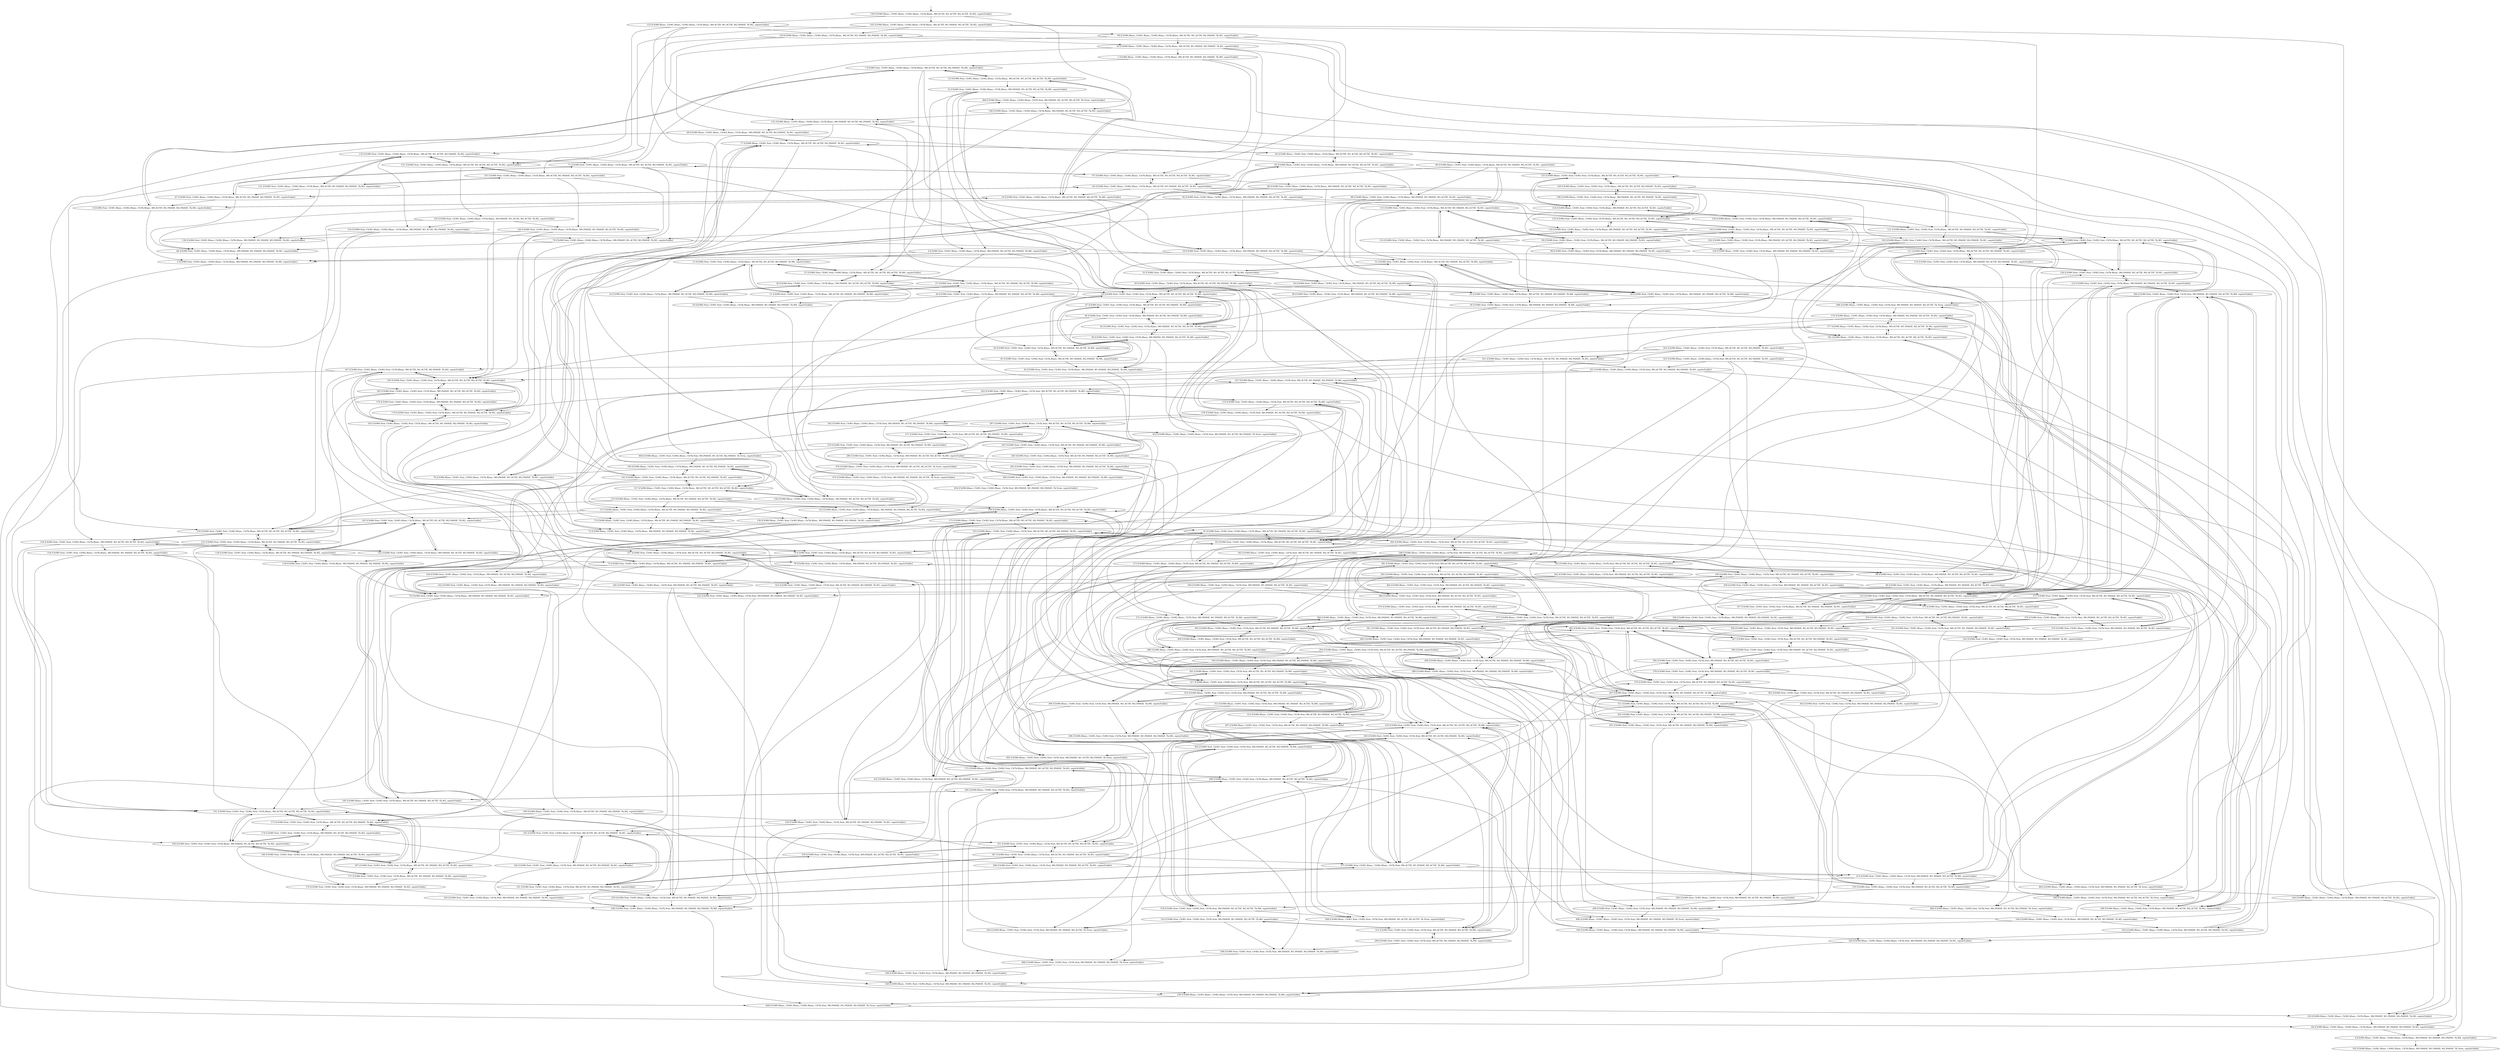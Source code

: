 digraph system {
_149[label="", shape=none ];
_149->149;
149 [label= "149 [ClrM0.Blanc, ClrM1.Blanc, ClrM2.Blanc, ClrTk.Blanc, M0.ACTIF, M1.ACTIF, M2.ACTIF, Tk.M2, equiteFaible]"];
69 [label= "69 [ClrM0.Blanc, ClrM1.Blanc, ClrM2.Blanc, ClrTk.Blanc, M0.ACTIF, M1.ACTIF, M2.PASSIF, Tk.M1, equiteFaible]"];
133 [label= "133 [ClrM0.Blanc, ClrM1.Blanc, ClrM2.Blanc, ClrTk.Blanc, M0.ACTIF, M1.ACTIF, M2.PASSIF, Tk.M2, equiteFaible]"];
145 [label= "145 [ClrM0.Blanc, ClrM1.Blanc, ClrM2.Blanc, ClrTk.Blanc, M0.ACTIF, M1.PASSIF, M2.ACTIF, Tk.M2, equiteFaible]"];
1 [label= "1 [ClrM0.Blanc, ClrM1.Blanc, ClrM2.Blanc, ClrTk.Blanc, M0.ACTIF, M1.PASSIF, M2.PASSIF, Tk.M0, equiteFaible]"];
65 [label= "65 [ClrM0.Blanc, ClrM1.Blanc, ClrM2.Blanc, ClrTk.Blanc, M0.ACTIF, M1.PASSIF, M2.PASSIF, Tk.M1, equiteFaible]"];
129 [label= "129 [ClrM0.Blanc, ClrM1.Blanc, ClrM2.Blanc, ClrTk.Blanc, M0.ACTIF, M1.PASSIF, M2.PASSIF, Tk.M2, equiteFaible]"];
148 [label= "148 [ClrM0.Blanc, ClrM1.Blanc, ClrM2.Blanc, ClrTk.Blanc, M0.PASSIF, M1.ACTIF, M2.ACTIF, Tk.M2, equiteFaible]"];
68 [label= "68 [ClrM0.Blanc, ClrM1.Blanc, ClrM2.Blanc, ClrTk.Blanc, M0.PASSIF, M1.ACTIF, M2.PASSIF, Tk.M1, equiteFaible]"];
132 [label= "132 [ClrM0.Blanc, ClrM1.Blanc, ClrM2.Blanc, ClrTk.Blanc, M0.PASSIF, M1.ACTIF, M2.PASSIF, Tk.M2, equiteFaible]"];
144 [label= "144 [ClrM0.Blanc, ClrM1.Blanc, ClrM2.Blanc, ClrTk.Blanc, M0.PASSIF, M1.PASSIF, M2.ACTIF, Tk.M2, equiteFaible]"];
0 [label= "0 [ClrM0.Blanc, ClrM1.Blanc, ClrM2.Blanc, ClrTk.Blanc, M0.PASSIF, M1.PASSIF, M2.PASSIF, Tk.M0, equiteFaible]"];
64 [label= "64 [ClrM0.Blanc, ClrM1.Blanc, ClrM2.Blanc, ClrTk.Blanc, M0.PASSIF, M1.PASSIF, M2.PASSIF, Tk.M1, equiteFaible]"];
128 [label= "128 [ClrM0.Blanc, ClrM1.Blanc, ClrM2.Blanc, ClrTk.Blanc, M0.PASSIF, M1.PASSIF, M2.PASSIF, Tk.M2, equiteFaible]"];
192 [label= "192 [ClrM0.Blanc, ClrM1.Blanc, ClrM2.Blanc, ClrTk.Blanc, M0.PASSIF, M1.PASSIF, M2.PASSIF, Tk.Term, equiteFaible]"];
325 [label= "325 [ClrM0.Blanc, ClrM1.Blanc, ClrM2.Blanc, ClrTk.Noir, M0.ACTIF, M1.ACTIF, M2.PASSIF, Tk.M1, equiteFaible]"];
273 [label= "273 [ClrM0.Blanc, ClrM1.Blanc, ClrM2.Blanc, ClrTk.Noir, M0.ACTIF, M1.PASSIF, M2.ACTIF, Tk.M0, equiteFaible]"];
257 [label= "257 [ClrM0.Blanc, ClrM1.Blanc, ClrM2.Blanc, ClrTk.Noir, M0.ACTIF, M1.PASSIF, M2.PASSIF, Tk.M0, equiteFaible]"];
321 [label= "321 [ClrM0.Blanc, ClrM1.Blanc, ClrM2.Blanc, ClrTk.Noir, M0.ACTIF, M1.PASSIF, M2.PASSIF, Tk.M1, equiteFaible]"];
468 [label= "468 [ClrM0.Blanc, ClrM1.Blanc, ClrM2.Blanc, ClrTk.Noir, M0.PASSIF, M1.ACTIF, M2.ACTIF, Tk.Term, equiteFaible]"];
324 [label= "324 [ClrM0.Blanc, ClrM1.Blanc, ClrM2.Blanc, ClrTk.Noir, M0.PASSIF, M1.ACTIF, M2.PASSIF, Tk.M1, equiteFaible]"];
452 [label= "452 [ClrM0.Blanc, ClrM1.Blanc, ClrM2.Blanc, ClrTk.Noir, M0.PASSIF, M1.ACTIF, M2.PASSIF, Tk.Term, equiteFaible]"];
272 [label= "272 [ClrM0.Blanc, ClrM1.Blanc, ClrM2.Blanc, ClrTk.Noir, M0.PASSIF, M1.PASSIF, M2.ACTIF, Tk.M0, equiteFaible]"];
464 [label= "464 [ClrM0.Blanc, ClrM1.Blanc, ClrM2.Blanc, ClrTk.Noir, M0.PASSIF, M1.PASSIF, M2.ACTIF, Tk.Term, equiteFaible]"];
256 [label= "256 [ClrM0.Blanc, ClrM1.Blanc, ClrM2.Blanc, ClrTk.Noir, M0.PASSIF, M1.PASSIF, M2.PASSIF, Tk.M0, equiteFaible]"];
320 [label= "320 [ClrM0.Blanc, ClrM1.Blanc, ClrM2.Blanc, ClrTk.Noir, M0.PASSIF, M1.PASSIF, M2.PASSIF, Tk.M1, equiteFaible]"];
448 [label= "448 [ClrM0.Blanc, ClrM1.Blanc, ClrM2.Blanc, ClrTk.Noir, M0.PASSIF, M1.PASSIF, M2.PASSIF, Tk.Term, equiteFaible]"];
181 [label= "181 [ClrM0.Blanc, ClrM1.Blanc, ClrM2.Noir, ClrTk.Blanc, M0.ACTIF, M1.ACTIF, M2.ACTIF, Tk.M2, equiteFaible]"];
165 [label= "165 [ClrM0.Blanc, ClrM1.Blanc, ClrM2.Noir, ClrTk.Blanc, M0.ACTIF, M1.ACTIF, M2.PASSIF, Tk.M2, equiteFaible]"];
177 [label= "177 [ClrM0.Blanc, ClrM1.Blanc, ClrM2.Noir, ClrTk.Blanc, M0.ACTIF, M1.PASSIF, M2.ACTIF, Tk.M2, equiteFaible]"];
161 [label= "161 [ClrM0.Blanc, ClrM1.Blanc, ClrM2.Noir, ClrTk.Blanc, M0.ACTIF, M1.PASSIF, M2.PASSIF, Tk.M2, equiteFaible]"];
180 [label= "180 [ClrM0.Blanc, ClrM1.Blanc, ClrM2.Noir, ClrTk.Blanc, M0.PASSIF, M1.ACTIF, M2.ACTIF, Tk.M2, equiteFaible]"];
164 [label= "164 [ClrM0.Blanc, ClrM1.Blanc, ClrM2.Noir, ClrTk.Blanc, M0.PASSIF, M1.ACTIF, M2.PASSIF, Tk.M2, equiteFaible]"];
176 [label= "176 [ClrM0.Blanc, ClrM1.Blanc, ClrM2.Noir, ClrTk.Blanc, M0.PASSIF, M1.PASSIF, M2.ACTIF, Tk.M2, equiteFaible]"];
160 [label= "160 [ClrM0.Blanc, ClrM1.Blanc, ClrM2.Noir, ClrTk.Blanc, M0.PASSIF, M1.PASSIF, M2.PASSIF, Tk.M2, equiteFaible]"];
309 [label= "309 [ClrM0.Blanc, ClrM1.Blanc, ClrM2.Noir, ClrTk.Noir, M0.ACTIF, M1.ACTIF, M2.ACTIF, Tk.M0, equiteFaible]"];
293 [label= "293 [ClrM0.Blanc, ClrM1.Blanc, ClrM2.Noir, ClrTk.Noir, M0.ACTIF, M1.ACTIF, M2.PASSIF, Tk.M0, equiteFaible]"];
305 [label= "305 [ClrM0.Blanc, ClrM1.Blanc, ClrM2.Noir, ClrTk.Noir, M0.ACTIF, M1.PASSIF, M2.ACTIF, Tk.M0, equiteFaible]"];
289 [label= "289 [ClrM0.Blanc, ClrM1.Blanc, ClrM2.Noir, ClrTk.Noir, M0.ACTIF, M1.PASSIF, M2.PASSIF, Tk.M0, equiteFaible]"];
308 [label= "308 [ClrM0.Blanc, ClrM1.Blanc, ClrM2.Noir, ClrTk.Noir, M0.PASSIF, M1.ACTIF, M2.ACTIF, Tk.M0, equiteFaible]"];
500 [label= "500 [ClrM0.Blanc, ClrM1.Blanc, ClrM2.Noir, ClrTk.Noir, M0.PASSIF, M1.ACTIF, M2.ACTIF, Tk.Term, equiteFaible]"];
292 [label= "292 [ClrM0.Blanc, ClrM1.Blanc, ClrM2.Noir, ClrTk.Noir, M0.PASSIF, M1.ACTIF, M2.PASSIF, Tk.M0, equiteFaible]"];
484 [label= "484 [ClrM0.Blanc, ClrM1.Blanc, ClrM2.Noir, ClrTk.Noir, M0.PASSIF, M1.ACTIF, M2.PASSIF, Tk.Term, equiteFaible]"];
304 [label= "304 [ClrM0.Blanc, ClrM1.Blanc, ClrM2.Noir, ClrTk.Noir, M0.PASSIF, M1.PASSIF, M2.ACTIF, Tk.M0, equiteFaible]"];
496 [label= "496 [ClrM0.Blanc, ClrM1.Blanc, ClrM2.Noir, ClrTk.Noir, M0.PASSIF, M1.PASSIF, M2.ACTIF, Tk.Term, equiteFaible]"];
288 [label= "288 [ClrM0.Blanc, ClrM1.Blanc, ClrM2.Noir, ClrTk.Noir, M0.PASSIF, M1.PASSIF, M2.PASSIF, Tk.M0, equiteFaible]"];
480 [label= "480 [ClrM0.Blanc, ClrM1.Blanc, ClrM2.Noir, ClrTk.Noir, M0.PASSIF, M1.PASSIF, M2.PASSIF, Tk.Term, equiteFaible]"];
93 [label= "93 [ClrM0.Blanc, ClrM1.Noir, ClrM2.Blanc, ClrTk.Blanc, M0.ACTIF, M1.ACTIF, M2.ACTIF, Tk.M1, equiteFaible]"];
157 [label= "157 [ClrM0.Blanc, ClrM1.Noir, ClrM2.Blanc, ClrTk.Blanc, M0.ACTIF, M1.ACTIF, M2.ACTIF, Tk.M2, equiteFaible]"];
77 [label= "77 [ClrM0.Blanc, ClrM1.Noir, ClrM2.Blanc, ClrTk.Blanc, M0.ACTIF, M1.ACTIF, M2.PASSIF, Tk.M1, equiteFaible]"];
141 [label= "141 [ClrM0.Blanc, ClrM1.Noir, ClrM2.Blanc, ClrTk.Blanc, M0.ACTIF, M1.ACTIF, M2.PASSIF, Tk.M2, equiteFaible]"];
89 [label= "89 [ClrM0.Blanc, ClrM1.Noir, ClrM2.Blanc, ClrTk.Blanc, M0.ACTIF, M1.PASSIF, M2.ACTIF, Tk.M1, equiteFaible]"];
153 [label= "153 [ClrM0.Blanc, ClrM1.Noir, ClrM2.Blanc, ClrTk.Blanc, M0.ACTIF, M1.PASSIF, M2.ACTIF, Tk.M2, equiteFaible]"];
73 [label= "73 [ClrM0.Blanc, ClrM1.Noir, ClrM2.Blanc, ClrTk.Blanc, M0.ACTIF, M1.PASSIF, M2.PASSIF, Tk.M1, equiteFaible]"];
137 [label= "137 [ClrM0.Blanc, ClrM1.Noir, ClrM2.Blanc, ClrTk.Blanc, M0.ACTIF, M1.PASSIF, M2.PASSIF, Tk.M2, equiteFaible]"];
92 [label= "92 [ClrM0.Blanc, ClrM1.Noir, ClrM2.Blanc, ClrTk.Blanc, M0.PASSIF, M1.ACTIF, M2.ACTIF, Tk.M1, equiteFaible]"];
156 [label= "156 [ClrM0.Blanc, ClrM1.Noir, ClrM2.Blanc, ClrTk.Blanc, M0.PASSIF, M1.ACTIF, M2.ACTIF, Tk.M2, equiteFaible]"];
76 [label= "76 [ClrM0.Blanc, ClrM1.Noir, ClrM2.Blanc, ClrTk.Blanc, M0.PASSIF, M1.ACTIF, M2.PASSIF, Tk.M1, equiteFaible]"];
140 [label= "140 [ClrM0.Blanc, ClrM1.Noir, ClrM2.Blanc, ClrTk.Blanc, M0.PASSIF, M1.ACTIF, M2.PASSIF, Tk.M2, equiteFaible]"];
88 [label= "88 [ClrM0.Blanc, ClrM1.Noir, ClrM2.Blanc, ClrTk.Blanc, M0.PASSIF, M1.PASSIF, M2.ACTIF, Tk.M1, equiteFaible]"];
152 [label= "152 [ClrM0.Blanc, ClrM1.Noir, ClrM2.Blanc, ClrTk.Blanc, M0.PASSIF, M1.PASSIF, M2.ACTIF, Tk.M2, equiteFaible]"];
72 [label= "72 [ClrM0.Blanc, ClrM1.Noir, ClrM2.Blanc, ClrTk.Blanc, M0.PASSIF, M1.PASSIF, M2.PASSIF, Tk.M1, equiteFaible]"];
136 [label= "136 [ClrM0.Blanc, ClrM1.Noir, ClrM2.Blanc, ClrTk.Blanc, M0.PASSIF, M1.PASSIF, M2.PASSIF, Tk.M2, equiteFaible]"];
349 [label= "349 [ClrM0.Blanc, ClrM1.Noir, ClrM2.Blanc, ClrTk.Noir, M0.ACTIF, M1.ACTIF, M2.ACTIF, Tk.M1, equiteFaible]"];
333 [label= "333 [ClrM0.Blanc, ClrM1.Noir, ClrM2.Blanc, ClrTk.Noir, M0.ACTIF, M1.ACTIF, M2.PASSIF, Tk.M1, equiteFaible]"];
345 [label= "345 [ClrM0.Blanc, ClrM1.Noir, ClrM2.Blanc, ClrTk.Noir, M0.ACTIF, M1.PASSIF, M2.ACTIF, Tk.M1, equiteFaible]"];
329 [label= "329 [ClrM0.Blanc, ClrM1.Noir, ClrM2.Blanc, ClrTk.Noir, M0.ACTIF, M1.PASSIF, M2.PASSIF, Tk.M1, equiteFaible]"];
348 [label= "348 [ClrM0.Blanc, ClrM1.Noir, ClrM2.Blanc, ClrTk.Noir, M0.PASSIF, M1.ACTIF, M2.ACTIF, Tk.M1, equiteFaible]"];
476 [label= "476 [ClrM0.Blanc, ClrM1.Noir, ClrM2.Blanc, ClrTk.Noir, M0.PASSIF, M1.ACTIF, M2.ACTIF, Tk.Term, equiteFaible]"];
332 [label= "332 [ClrM0.Blanc, ClrM1.Noir, ClrM2.Blanc, ClrTk.Noir, M0.PASSIF, M1.ACTIF, M2.PASSIF, Tk.M1, equiteFaible]"];
460 [label= "460 [ClrM0.Blanc, ClrM1.Noir, ClrM2.Blanc, ClrTk.Noir, M0.PASSIF, M1.ACTIF, M2.PASSIF, Tk.Term, equiteFaible]"];
344 [label= "344 [ClrM0.Blanc, ClrM1.Noir, ClrM2.Blanc, ClrTk.Noir, M0.PASSIF, M1.PASSIF, M2.ACTIF, Tk.M1, equiteFaible]"];
472 [label= "472 [ClrM0.Blanc, ClrM1.Noir, ClrM2.Blanc, ClrTk.Noir, M0.PASSIF, M1.PASSIF, M2.ACTIF, Tk.Term, equiteFaible]"];
328 [label= "328 [ClrM0.Blanc, ClrM1.Noir, ClrM2.Blanc, ClrTk.Noir, M0.PASSIF, M1.PASSIF, M2.PASSIF, Tk.M1, equiteFaible]"];
456 [label= "456 [ClrM0.Blanc, ClrM1.Noir, ClrM2.Blanc, ClrTk.Noir, M0.PASSIF, M1.PASSIF, M2.PASSIF, Tk.Term, equiteFaible]"];
125 [label= "125 [ClrM0.Blanc, ClrM1.Noir, ClrM2.Noir, ClrTk.Blanc, M0.ACTIF, M1.ACTIF, M2.ACTIF, Tk.M1, equiteFaible]"];
189 [label= "189 [ClrM0.Blanc, ClrM1.Noir, ClrM2.Noir, ClrTk.Blanc, M0.ACTIF, M1.ACTIF, M2.ACTIF, Tk.M2, equiteFaible]"];
109 [label= "109 [ClrM0.Blanc, ClrM1.Noir, ClrM2.Noir, ClrTk.Blanc, M0.ACTIF, M1.ACTIF, M2.PASSIF, Tk.M1, equiteFaible]"];
173 [label= "173 [ClrM0.Blanc, ClrM1.Noir, ClrM2.Noir, ClrTk.Blanc, M0.ACTIF, M1.ACTIF, M2.PASSIF, Tk.M2, equiteFaible]"];
121 [label= "121 [ClrM0.Blanc, ClrM1.Noir, ClrM2.Noir, ClrTk.Blanc, M0.ACTIF, M1.PASSIF, M2.ACTIF, Tk.M1, equiteFaible]"];
185 [label= "185 [ClrM0.Blanc, ClrM1.Noir, ClrM2.Noir, ClrTk.Blanc, M0.ACTIF, M1.PASSIF, M2.ACTIF, Tk.M2, equiteFaible]"];
105 [label= "105 [ClrM0.Blanc, ClrM1.Noir, ClrM2.Noir, ClrTk.Blanc, M0.ACTIF, M1.PASSIF, M2.PASSIF, Tk.M1, equiteFaible]"];
169 [label= "169 [ClrM0.Blanc, ClrM1.Noir, ClrM2.Noir, ClrTk.Blanc, M0.ACTIF, M1.PASSIF, M2.PASSIF, Tk.M2, equiteFaible]"];
124 [label= "124 [ClrM0.Blanc, ClrM1.Noir, ClrM2.Noir, ClrTk.Blanc, M0.PASSIF, M1.ACTIF, M2.ACTIF, Tk.M1, equiteFaible]"];
188 [label= "188 [ClrM0.Blanc, ClrM1.Noir, ClrM2.Noir, ClrTk.Blanc, M0.PASSIF, M1.ACTIF, M2.ACTIF, Tk.M2, equiteFaible]"];
108 [label= "108 [ClrM0.Blanc, ClrM1.Noir, ClrM2.Noir, ClrTk.Blanc, M0.PASSIF, M1.ACTIF, M2.PASSIF, Tk.M1, equiteFaible]"];
172 [label= "172 [ClrM0.Blanc, ClrM1.Noir, ClrM2.Noir, ClrTk.Blanc, M0.PASSIF, M1.ACTIF, M2.PASSIF, Tk.M2, equiteFaible]"];
120 [label= "120 [ClrM0.Blanc, ClrM1.Noir, ClrM2.Noir, ClrTk.Blanc, M0.PASSIF, M1.PASSIF, M2.ACTIF, Tk.M1, equiteFaible]"];
184 [label= "184 [ClrM0.Blanc, ClrM1.Noir, ClrM2.Noir, ClrTk.Blanc, M0.PASSIF, M1.PASSIF, M2.ACTIF, Tk.M2, equiteFaible]"];
104 [label= "104 [ClrM0.Blanc, ClrM1.Noir, ClrM2.Noir, ClrTk.Blanc, M0.PASSIF, M1.PASSIF, M2.PASSIF, Tk.M1, equiteFaible]"];
168 [label= "168 [ClrM0.Blanc, ClrM1.Noir, ClrM2.Noir, ClrTk.Blanc, M0.PASSIF, M1.PASSIF, M2.PASSIF, Tk.M2, equiteFaible]"];
317 [label= "317 [ClrM0.Blanc, ClrM1.Noir, ClrM2.Noir, ClrTk.Noir, M0.ACTIF, M1.ACTIF, M2.ACTIF, Tk.M0, equiteFaible]"];
381 [label= "381 [ClrM0.Blanc, ClrM1.Noir, ClrM2.Noir, ClrTk.Noir, M0.ACTIF, M1.ACTIF, M2.ACTIF, Tk.M1, equiteFaible]"];
301 [label= "301 [ClrM0.Blanc, ClrM1.Noir, ClrM2.Noir, ClrTk.Noir, M0.ACTIF, M1.ACTIF, M2.PASSIF, Tk.M0, equiteFaible]"];
365 [label= "365 [ClrM0.Blanc, ClrM1.Noir, ClrM2.Noir, ClrTk.Noir, M0.ACTIF, M1.ACTIF, M2.PASSIF, Tk.M1, equiteFaible]"];
313 [label= "313 [ClrM0.Blanc, ClrM1.Noir, ClrM2.Noir, ClrTk.Noir, M0.ACTIF, M1.PASSIF, M2.ACTIF, Tk.M0, equiteFaible]"];
377 [label= "377 [ClrM0.Blanc, ClrM1.Noir, ClrM2.Noir, ClrTk.Noir, M0.ACTIF, M1.PASSIF, M2.ACTIF, Tk.M1, equiteFaible]"];
297 [label= "297 [ClrM0.Blanc, ClrM1.Noir, ClrM2.Noir, ClrTk.Noir, M0.ACTIF, M1.PASSIF, M2.PASSIF, Tk.M0, equiteFaible]"];
361 [label= "361 [ClrM0.Blanc, ClrM1.Noir, ClrM2.Noir, ClrTk.Noir, M0.ACTIF, M1.PASSIF, M2.PASSIF, Tk.M1, equiteFaible]"];
316 [label= "316 [ClrM0.Blanc, ClrM1.Noir, ClrM2.Noir, ClrTk.Noir, M0.PASSIF, M1.ACTIF, M2.ACTIF, Tk.M0, equiteFaible]"];
380 [label= "380 [ClrM0.Blanc, ClrM1.Noir, ClrM2.Noir, ClrTk.Noir, M0.PASSIF, M1.ACTIF, M2.ACTIF, Tk.M1, equiteFaible]"];
508 [label= "508 [ClrM0.Blanc, ClrM1.Noir, ClrM2.Noir, ClrTk.Noir, M0.PASSIF, M1.ACTIF, M2.ACTIF, Tk.Term, equiteFaible]"];
300 [label= "300 [ClrM0.Blanc, ClrM1.Noir, ClrM2.Noir, ClrTk.Noir, M0.PASSIF, M1.ACTIF, M2.PASSIF, Tk.M0, equiteFaible]"];
364 [label= "364 [ClrM0.Blanc, ClrM1.Noir, ClrM2.Noir, ClrTk.Noir, M0.PASSIF, M1.ACTIF, M2.PASSIF, Tk.M1, equiteFaible]"];
492 [label= "492 [ClrM0.Blanc, ClrM1.Noir, ClrM2.Noir, ClrTk.Noir, M0.PASSIF, M1.ACTIF, M2.PASSIF, Tk.Term, equiteFaible]"];
312 [label= "312 [ClrM0.Blanc, ClrM1.Noir, ClrM2.Noir, ClrTk.Noir, M0.PASSIF, M1.PASSIF, M2.ACTIF, Tk.M0, equiteFaible]"];
376 [label= "376 [ClrM0.Blanc, ClrM1.Noir, ClrM2.Noir, ClrTk.Noir, M0.PASSIF, M1.PASSIF, M2.ACTIF, Tk.M1, equiteFaible]"];
504 [label= "504 [ClrM0.Blanc, ClrM1.Noir, ClrM2.Noir, ClrTk.Noir, M0.PASSIF, M1.PASSIF, M2.ACTIF, Tk.Term, equiteFaible]"];
296 [label= "296 [ClrM0.Blanc, ClrM1.Noir, ClrM2.Noir, ClrTk.Noir, M0.PASSIF, M1.PASSIF, M2.PASSIF, Tk.M0, equiteFaible]"];
360 [label= "360 [ClrM0.Blanc, ClrM1.Noir, ClrM2.Noir, ClrTk.Noir, M0.PASSIF, M1.PASSIF, M2.PASSIF, Tk.M1, equiteFaible]"];
488 [label= "488 [ClrM0.Blanc, ClrM1.Noir, ClrM2.Noir, ClrTk.Noir, M0.PASSIF, M1.PASSIF, M2.PASSIF, Tk.Term, equiteFaible]"];
23 [label= "23 [ClrM0.Noir, ClrM1.Blanc, ClrM2.Blanc, ClrTk.Blanc, M0.ACTIF, M1.ACTIF, M2.ACTIF, Tk.M0, equiteFaible]"];
87 [label= "87 [ClrM0.Noir, ClrM1.Blanc, ClrM2.Blanc, ClrTk.Blanc, M0.ACTIF, M1.ACTIF, M2.ACTIF, Tk.M1, equiteFaible]"];
151 [label= "151 [ClrM0.Noir, ClrM1.Blanc, ClrM2.Blanc, ClrTk.Blanc, M0.ACTIF, M1.ACTIF, M2.ACTIF, Tk.M2, equiteFaible]"];
7 [label= "7 [ClrM0.Noir, ClrM1.Blanc, ClrM2.Blanc, ClrTk.Blanc, M0.ACTIF, M1.ACTIF, M2.PASSIF, Tk.M0, equiteFaible]"];
71 [label= "71 [ClrM0.Noir, ClrM1.Blanc, ClrM2.Blanc, ClrTk.Blanc, M0.ACTIF, M1.ACTIF, M2.PASSIF, Tk.M1, equiteFaible]"];
135 [label= "135 [ClrM0.Noir, ClrM1.Blanc, ClrM2.Blanc, ClrTk.Blanc, M0.ACTIF, M1.ACTIF, M2.PASSIF, Tk.M2, equiteFaible]"];
19 [label= "19 [ClrM0.Noir, ClrM1.Blanc, ClrM2.Blanc, ClrTk.Blanc, M0.ACTIF, M1.PASSIF, M2.ACTIF, Tk.M0, equiteFaible]"];
83 [label= "83 [ClrM0.Noir, ClrM1.Blanc, ClrM2.Blanc, ClrTk.Blanc, M0.ACTIF, M1.PASSIF, M2.ACTIF, Tk.M1, equiteFaible]"];
147 [label= "147 [ClrM0.Noir, ClrM1.Blanc, ClrM2.Blanc, ClrTk.Blanc, M0.ACTIF, M1.PASSIF, M2.ACTIF, Tk.M2, equiteFaible]"];
3 [label= "3 [ClrM0.Noir, ClrM1.Blanc, ClrM2.Blanc, ClrTk.Blanc, M0.ACTIF, M1.PASSIF, M2.PASSIF, Tk.M0, equiteFaible]"];
67 [label= "67 [ClrM0.Noir, ClrM1.Blanc, ClrM2.Blanc, ClrTk.Blanc, M0.ACTIF, M1.PASSIF, M2.PASSIF, Tk.M1, equiteFaible]"];
131 [label= "131 [ClrM0.Noir, ClrM1.Blanc, ClrM2.Blanc, ClrTk.Blanc, M0.ACTIF, M1.PASSIF, M2.PASSIF, Tk.M2, equiteFaible]"];
22 [label= "22 [ClrM0.Noir, ClrM1.Blanc, ClrM2.Blanc, ClrTk.Blanc, M0.PASSIF, M1.ACTIF, M2.ACTIF, Tk.M0, equiteFaible]"];
86 [label= "86 [ClrM0.Noir, ClrM1.Blanc, ClrM2.Blanc, ClrTk.Blanc, M0.PASSIF, M1.ACTIF, M2.ACTIF, Tk.M1, equiteFaible]"];
150 [label= "150 [ClrM0.Noir, ClrM1.Blanc, ClrM2.Blanc, ClrTk.Blanc, M0.PASSIF, M1.ACTIF, M2.ACTIF, Tk.M2, equiteFaible]"];
6 [label= "6 [ClrM0.Noir, ClrM1.Blanc, ClrM2.Blanc, ClrTk.Blanc, M0.PASSIF, M1.ACTIF, M2.PASSIF, Tk.M0, equiteFaible]"];
70 [label= "70 [ClrM0.Noir, ClrM1.Blanc, ClrM2.Blanc, ClrTk.Blanc, M0.PASSIF, M1.ACTIF, M2.PASSIF, Tk.M1, equiteFaible]"];
134 [label= "134 [ClrM0.Noir, ClrM1.Blanc, ClrM2.Blanc, ClrTk.Blanc, M0.PASSIF, M1.ACTIF, M2.PASSIF, Tk.M2, equiteFaible]"];
18 [label= "18 [ClrM0.Noir, ClrM1.Blanc, ClrM2.Blanc, ClrTk.Blanc, M0.PASSIF, M1.PASSIF, M2.ACTIF, Tk.M0, equiteFaible]"];
82 [label= "82 [ClrM0.Noir, ClrM1.Blanc, ClrM2.Blanc, ClrTk.Blanc, M0.PASSIF, M1.PASSIF, M2.ACTIF, Tk.M1, equiteFaible]"];
146 [label= "146 [ClrM0.Noir, ClrM1.Blanc, ClrM2.Blanc, ClrTk.Blanc, M0.PASSIF, M1.PASSIF, M2.ACTIF, Tk.M2, equiteFaible]"];
2 [label= "2 [ClrM0.Noir, ClrM1.Blanc, ClrM2.Blanc, ClrTk.Blanc, M0.PASSIF, M1.PASSIF, M2.PASSIF, Tk.M0, equiteFaible]"];
66 [label= "66 [ClrM0.Noir, ClrM1.Blanc, ClrM2.Blanc, ClrTk.Blanc, M0.PASSIF, M1.PASSIF, M2.PASSIF, Tk.M1, equiteFaible]"];
130 [label= "130 [ClrM0.Noir, ClrM1.Blanc, ClrM2.Blanc, ClrTk.Blanc, M0.PASSIF, M1.PASSIF, M2.PASSIF, Tk.M2, equiteFaible]"];
279 [label= "279 [ClrM0.Noir, ClrM1.Blanc, ClrM2.Blanc, ClrTk.Noir, M0.ACTIF, M1.ACTIF, M2.ACTIF, Tk.M0, equiteFaible]"];
343 [label= "343 [ClrM0.Noir, ClrM1.Blanc, ClrM2.Blanc, ClrTk.Noir, M0.ACTIF, M1.ACTIF, M2.ACTIF, Tk.M1, equiteFaible]"];
263 [label= "263 [ClrM0.Noir, ClrM1.Blanc, ClrM2.Blanc, ClrTk.Noir, M0.ACTIF, M1.ACTIF, M2.PASSIF, Tk.M0, equiteFaible]"];
327 [label= "327 [ClrM0.Noir, ClrM1.Blanc, ClrM2.Blanc, ClrTk.Noir, M0.ACTIF, M1.ACTIF, M2.PASSIF, Tk.M1, equiteFaible]"];
275 [label= "275 [ClrM0.Noir, ClrM1.Blanc, ClrM2.Blanc, ClrTk.Noir, M0.ACTIF, M1.PASSIF, M2.ACTIF, Tk.M0, equiteFaible]"];
339 [label= "339 [ClrM0.Noir, ClrM1.Blanc, ClrM2.Blanc, ClrTk.Noir, M0.ACTIF, M1.PASSIF, M2.ACTIF, Tk.M1, equiteFaible]"];
259 [label= "259 [ClrM0.Noir, ClrM1.Blanc, ClrM2.Blanc, ClrTk.Noir, M0.ACTIF, M1.PASSIF, M2.PASSIF, Tk.M0, equiteFaible]"];
323 [label= "323 [ClrM0.Noir, ClrM1.Blanc, ClrM2.Blanc, ClrTk.Noir, M0.ACTIF, M1.PASSIF, M2.PASSIF, Tk.M1, equiteFaible]"];
278 [label= "278 [ClrM0.Noir, ClrM1.Blanc, ClrM2.Blanc, ClrTk.Noir, M0.PASSIF, M1.ACTIF, M2.ACTIF, Tk.M0, equiteFaible]"];
342 [label= "342 [ClrM0.Noir, ClrM1.Blanc, ClrM2.Blanc, ClrTk.Noir, M0.PASSIF, M1.ACTIF, M2.ACTIF, Tk.M1, equiteFaible]"];
262 [label= "262 [ClrM0.Noir, ClrM1.Blanc, ClrM2.Blanc, ClrTk.Noir, M0.PASSIF, M1.ACTIF, M2.PASSIF, Tk.M0, equiteFaible]"];
326 [label= "326 [ClrM0.Noir, ClrM1.Blanc, ClrM2.Blanc, ClrTk.Noir, M0.PASSIF, M1.ACTIF, M2.PASSIF, Tk.M1, equiteFaible]"];
274 [label= "274 [ClrM0.Noir, ClrM1.Blanc, ClrM2.Blanc, ClrTk.Noir, M0.PASSIF, M1.PASSIF, M2.ACTIF, Tk.M0, equiteFaible]"];
338 [label= "338 [ClrM0.Noir, ClrM1.Blanc, ClrM2.Blanc, ClrTk.Noir, M0.PASSIF, M1.PASSIF, M2.ACTIF, Tk.M1, equiteFaible]"];
258 [label= "258 [ClrM0.Noir, ClrM1.Blanc, ClrM2.Blanc, ClrTk.Noir, M0.PASSIF, M1.PASSIF, M2.PASSIF, Tk.M0, equiteFaible]"];
322 [label= "322 [ClrM0.Noir, ClrM1.Blanc, ClrM2.Blanc, ClrTk.Noir, M0.PASSIF, M1.PASSIF, M2.PASSIF, Tk.M1, equiteFaible]"];
55 [label= "55 [ClrM0.Noir, ClrM1.Blanc, ClrM2.Noir, ClrTk.Blanc, M0.ACTIF, M1.ACTIF, M2.ACTIF, Tk.M0, equiteFaible]"];
119 [label= "119 [ClrM0.Noir, ClrM1.Blanc, ClrM2.Noir, ClrTk.Blanc, M0.ACTIF, M1.ACTIF, M2.ACTIF, Tk.M1, equiteFaible]"];
183 [label= "183 [ClrM0.Noir, ClrM1.Blanc, ClrM2.Noir, ClrTk.Blanc, M0.ACTIF, M1.ACTIF, M2.ACTIF, Tk.M2, equiteFaible]"];
39 [label= "39 [ClrM0.Noir, ClrM1.Blanc, ClrM2.Noir, ClrTk.Blanc, M0.ACTIF, M1.ACTIF, M2.PASSIF, Tk.M0, equiteFaible]"];
103 [label= "103 [ClrM0.Noir, ClrM1.Blanc, ClrM2.Noir, ClrTk.Blanc, M0.ACTIF, M1.ACTIF, M2.PASSIF, Tk.M1, equiteFaible]"];
167 [label= "167 [ClrM0.Noir, ClrM1.Blanc, ClrM2.Noir, ClrTk.Blanc, M0.ACTIF, M1.ACTIF, M2.PASSIF, Tk.M2, equiteFaible]"];
51 [label= "51 [ClrM0.Noir, ClrM1.Blanc, ClrM2.Noir, ClrTk.Blanc, M0.ACTIF, M1.PASSIF, M2.ACTIF, Tk.M0, equiteFaible]"];
115 [label= "115 [ClrM0.Noir, ClrM1.Blanc, ClrM2.Noir, ClrTk.Blanc, M0.ACTIF, M1.PASSIF, M2.ACTIF, Tk.M1, equiteFaible]"];
179 [label= "179 [ClrM0.Noir, ClrM1.Blanc, ClrM2.Noir, ClrTk.Blanc, M0.ACTIF, M1.PASSIF, M2.ACTIF, Tk.M2, equiteFaible]"];
35 [label= "35 [ClrM0.Noir, ClrM1.Blanc, ClrM2.Noir, ClrTk.Blanc, M0.ACTIF, M1.PASSIF, M2.PASSIF, Tk.M0, equiteFaible]"];
99 [label= "99 [ClrM0.Noir, ClrM1.Blanc, ClrM2.Noir, ClrTk.Blanc, M0.ACTIF, M1.PASSIF, M2.PASSIF, Tk.M1, equiteFaible]"];
163 [label= "163 [ClrM0.Noir, ClrM1.Blanc, ClrM2.Noir, ClrTk.Blanc, M0.ACTIF, M1.PASSIF, M2.PASSIF, Tk.M2, equiteFaible]"];
54 [label= "54 [ClrM0.Noir, ClrM1.Blanc, ClrM2.Noir, ClrTk.Blanc, M0.PASSIF, M1.ACTIF, M2.ACTIF, Tk.M0, equiteFaible]"];
118 [label= "118 [ClrM0.Noir, ClrM1.Blanc, ClrM2.Noir, ClrTk.Blanc, M0.PASSIF, M1.ACTIF, M2.ACTIF, Tk.M1, equiteFaible]"];
182 [label= "182 [ClrM0.Noir, ClrM1.Blanc, ClrM2.Noir, ClrTk.Blanc, M0.PASSIF, M1.ACTIF, M2.ACTIF, Tk.M2, equiteFaible]"];
38 [label= "38 [ClrM0.Noir, ClrM1.Blanc, ClrM2.Noir, ClrTk.Blanc, M0.PASSIF, M1.ACTIF, M2.PASSIF, Tk.M0, equiteFaible]"];
102 [label= "102 [ClrM0.Noir, ClrM1.Blanc, ClrM2.Noir, ClrTk.Blanc, M0.PASSIF, M1.ACTIF, M2.PASSIF, Tk.M1, equiteFaible]"];
166 [label= "166 [ClrM0.Noir, ClrM1.Blanc, ClrM2.Noir, ClrTk.Blanc, M0.PASSIF, M1.ACTIF, M2.PASSIF, Tk.M2, equiteFaible]"];
50 [label= "50 [ClrM0.Noir, ClrM1.Blanc, ClrM2.Noir, ClrTk.Blanc, M0.PASSIF, M1.PASSIF, M2.ACTIF, Tk.M0, equiteFaible]"];
114 [label= "114 [ClrM0.Noir, ClrM1.Blanc, ClrM2.Noir, ClrTk.Blanc, M0.PASSIF, M1.PASSIF, M2.ACTIF, Tk.M1, equiteFaible]"];
178 [label= "178 [ClrM0.Noir, ClrM1.Blanc, ClrM2.Noir, ClrTk.Blanc, M0.PASSIF, M1.PASSIF, M2.ACTIF, Tk.M2, equiteFaible]"];
34 [label= "34 [ClrM0.Noir, ClrM1.Blanc, ClrM2.Noir, ClrTk.Blanc, M0.PASSIF, M1.PASSIF, M2.PASSIF, Tk.M0, equiteFaible]"];
98 [label= "98 [ClrM0.Noir, ClrM1.Blanc, ClrM2.Noir, ClrTk.Blanc, M0.PASSIF, M1.PASSIF, M2.PASSIF, Tk.M1, equiteFaible]"];
162 [label= "162 [ClrM0.Noir, ClrM1.Blanc, ClrM2.Noir, ClrTk.Blanc, M0.PASSIF, M1.PASSIF, M2.PASSIF, Tk.M2, equiteFaible]"];
311 [label= "311 [ClrM0.Noir, ClrM1.Blanc, ClrM2.Noir, ClrTk.Noir, M0.ACTIF, M1.ACTIF, M2.ACTIF, Tk.M0, equiteFaible]"];
375 [label= "375 [ClrM0.Noir, ClrM1.Blanc, ClrM2.Noir, ClrTk.Noir, M0.ACTIF, M1.ACTIF, M2.ACTIF, Tk.M1, equiteFaible]"];
295 [label= "295 [ClrM0.Noir, ClrM1.Blanc, ClrM2.Noir, ClrTk.Noir, M0.ACTIF, M1.ACTIF, M2.PASSIF, Tk.M0, equiteFaible]"];
359 [label= "359 [ClrM0.Noir, ClrM1.Blanc, ClrM2.Noir, ClrTk.Noir, M0.ACTIF, M1.ACTIF, M2.PASSIF, Tk.M1, equiteFaible]"];
307 [label= "307 [ClrM0.Noir, ClrM1.Blanc, ClrM2.Noir, ClrTk.Noir, M0.ACTIF, M1.PASSIF, M2.ACTIF, Tk.M0, equiteFaible]"];
371 [label= "371 [ClrM0.Noir, ClrM1.Blanc, ClrM2.Noir, ClrTk.Noir, M0.ACTIF, M1.PASSIF, M2.ACTIF, Tk.M1, equiteFaible]"];
291 [label= "291 [ClrM0.Noir, ClrM1.Blanc, ClrM2.Noir, ClrTk.Noir, M0.ACTIF, M1.PASSIF, M2.PASSIF, Tk.M0, equiteFaible]"];
355 [label= "355 [ClrM0.Noir, ClrM1.Blanc, ClrM2.Noir, ClrTk.Noir, M0.ACTIF, M1.PASSIF, M2.PASSIF, Tk.M1, equiteFaible]"];
310 [label= "310 [ClrM0.Noir, ClrM1.Blanc, ClrM2.Noir, ClrTk.Noir, M0.PASSIF, M1.ACTIF, M2.ACTIF, Tk.M0, equiteFaible]"];
374 [label= "374 [ClrM0.Noir, ClrM1.Blanc, ClrM2.Noir, ClrTk.Noir, M0.PASSIF, M1.ACTIF, M2.ACTIF, Tk.M1, equiteFaible]"];
294 [label= "294 [ClrM0.Noir, ClrM1.Blanc, ClrM2.Noir, ClrTk.Noir, M0.PASSIF, M1.ACTIF, M2.PASSIF, Tk.M0, equiteFaible]"];
358 [label= "358 [ClrM0.Noir, ClrM1.Blanc, ClrM2.Noir, ClrTk.Noir, M0.PASSIF, M1.ACTIF, M2.PASSIF, Tk.M1, equiteFaible]"];
306 [label= "306 [ClrM0.Noir, ClrM1.Blanc, ClrM2.Noir, ClrTk.Noir, M0.PASSIF, M1.PASSIF, M2.ACTIF, Tk.M0, equiteFaible]"];
370 [label= "370 [ClrM0.Noir, ClrM1.Blanc, ClrM2.Noir, ClrTk.Noir, M0.PASSIF, M1.PASSIF, M2.ACTIF, Tk.M1, equiteFaible]"];
290 [label= "290 [ClrM0.Noir, ClrM1.Blanc, ClrM2.Noir, ClrTk.Noir, M0.PASSIF, M1.PASSIF, M2.PASSIF, Tk.M0, equiteFaible]"];
354 [label= "354 [ClrM0.Noir, ClrM1.Blanc, ClrM2.Noir, ClrTk.Noir, M0.PASSIF, M1.PASSIF, M2.PASSIF, Tk.M1, equiteFaible]"];
31 [label= "31 [ClrM0.Noir, ClrM1.Noir, ClrM2.Blanc, ClrTk.Blanc, M0.ACTIF, M1.ACTIF, M2.ACTIF, Tk.M0, equiteFaible]"];
95 [label= "95 [ClrM0.Noir, ClrM1.Noir, ClrM2.Blanc, ClrTk.Blanc, M0.ACTIF, M1.ACTIF, M2.ACTIF, Tk.M1, equiteFaible]"];
159 [label= "159 [ClrM0.Noir, ClrM1.Noir, ClrM2.Blanc, ClrTk.Blanc, M0.ACTIF, M1.ACTIF, M2.ACTIF, Tk.M2, equiteFaible]"];
15 [label= "15 [ClrM0.Noir, ClrM1.Noir, ClrM2.Blanc, ClrTk.Blanc, M0.ACTIF, M1.ACTIF, M2.PASSIF, Tk.M0, equiteFaible]"];
79 [label= "79 [ClrM0.Noir, ClrM1.Noir, ClrM2.Blanc, ClrTk.Blanc, M0.ACTIF, M1.ACTIF, M2.PASSIF, Tk.M1, equiteFaible]"];
143 [label= "143 [ClrM0.Noir, ClrM1.Noir, ClrM2.Blanc, ClrTk.Blanc, M0.ACTIF, M1.ACTIF, M2.PASSIF, Tk.M2, equiteFaible]"];
27 [label= "27 [ClrM0.Noir, ClrM1.Noir, ClrM2.Blanc, ClrTk.Blanc, M0.ACTIF, M1.PASSIF, M2.ACTIF, Tk.M0, equiteFaible]"];
91 [label= "91 [ClrM0.Noir, ClrM1.Noir, ClrM2.Blanc, ClrTk.Blanc, M0.ACTIF, M1.PASSIF, M2.ACTIF, Tk.M1, equiteFaible]"];
155 [label= "155 [ClrM0.Noir, ClrM1.Noir, ClrM2.Blanc, ClrTk.Blanc, M0.ACTIF, M1.PASSIF, M2.ACTIF, Tk.M2, equiteFaible]"];
11 [label= "11 [ClrM0.Noir, ClrM1.Noir, ClrM2.Blanc, ClrTk.Blanc, M0.ACTIF, M1.PASSIF, M2.PASSIF, Tk.M0, equiteFaible]"];
75 [label= "75 [ClrM0.Noir, ClrM1.Noir, ClrM2.Blanc, ClrTk.Blanc, M0.ACTIF, M1.PASSIF, M2.PASSIF, Tk.M1, equiteFaible]"];
139 [label= "139 [ClrM0.Noir, ClrM1.Noir, ClrM2.Blanc, ClrTk.Blanc, M0.ACTIF, M1.PASSIF, M2.PASSIF, Tk.M2, equiteFaible]"];
30 [label= "30 [ClrM0.Noir, ClrM1.Noir, ClrM2.Blanc, ClrTk.Blanc, M0.PASSIF, M1.ACTIF, M2.ACTIF, Tk.M0, equiteFaible]"];
94 [label= "94 [ClrM0.Noir, ClrM1.Noir, ClrM2.Blanc, ClrTk.Blanc, M0.PASSIF, M1.ACTIF, M2.ACTIF, Tk.M1, equiteFaible]"];
158 [label= "158 [ClrM0.Noir, ClrM1.Noir, ClrM2.Blanc, ClrTk.Blanc, M0.PASSIF, M1.ACTIF, M2.ACTIF, Tk.M2, equiteFaible]"];
14 [label= "14 [ClrM0.Noir, ClrM1.Noir, ClrM2.Blanc, ClrTk.Blanc, M0.PASSIF, M1.ACTIF, M2.PASSIF, Tk.M0, equiteFaible]"];
78 [label= "78 [ClrM0.Noir, ClrM1.Noir, ClrM2.Blanc, ClrTk.Blanc, M0.PASSIF, M1.ACTIF, M2.PASSIF, Tk.M1, equiteFaible]"];
142 [label= "142 [ClrM0.Noir, ClrM1.Noir, ClrM2.Blanc, ClrTk.Blanc, M0.PASSIF, M1.ACTIF, M2.PASSIF, Tk.M2, equiteFaible]"];
26 [label= "26 [ClrM0.Noir, ClrM1.Noir, ClrM2.Blanc, ClrTk.Blanc, M0.PASSIF, M1.PASSIF, M2.ACTIF, Tk.M0, equiteFaible]"];
90 [label= "90 [ClrM0.Noir, ClrM1.Noir, ClrM2.Blanc, ClrTk.Blanc, M0.PASSIF, M1.PASSIF, M2.ACTIF, Tk.M1, equiteFaible]"];
154 [label= "154 [ClrM0.Noir, ClrM1.Noir, ClrM2.Blanc, ClrTk.Blanc, M0.PASSIF, M1.PASSIF, M2.ACTIF, Tk.M2, equiteFaible]"];
10 [label= "10 [ClrM0.Noir, ClrM1.Noir, ClrM2.Blanc, ClrTk.Blanc, M0.PASSIF, M1.PASSIF, M2.PASSIF, Tk.M0, equiteFaible]"];
74 [label= "74 [ClrM0.Noir, ClrM1.Noir, ClrM2.Blanc, ClrTk.Blanc, M0.PASSIF, M1.PASSIF, M2.PASSIF, Tk.M1, equiteFaible]"];
138 [label= "138 [ClrM0.Noir, ClrM1.Noir, ClrM2.Blanc, ClrTk.Blanc, M0.PASSIF, M1.PASSIF, M2.PASSIF, Tk.M2, equiteFaible]"];
287 [label= "287 [ClrM0.Noir, ClrM1.Noir, ClrM2.Blanc, ClrTk.Noir, M0.ACTIF, M1.ACTIF, M2.ACTIF, Tk.M0, equiteFaible]"];
351 [label= "351 [ClrM0.Noir, ClrM1.Noir, ClrM2.Blanc, ClrTk.Noir, M0.ACTIF, M1.ACTIF, M2.ACTIF, Tk.M1, equiteFaible]"];
271 [label= "271 [ClrM0.Noir, ClrM1.Noir, ClrM2.Blanc, ClrTk.Noir, M0.ACTIF, M1.ACTIF, M2.PASSIF, Tk.M0, equiteFaible]"];
335 [label= "335 [ClrM0.Noir, ClrM1.Noir, ClrM2.Blanc, ClrTk.Noir, M0.ACTIF, M1.ACTIF, M2.PASSIF, Tk.M1, equiteFaible]"];
283 [label= "283 [ClrM0.Noir, ClrM1.Noir, ClrM2.Blanc, ClrTk.Noir, M0.ACTIF, M1.PASSIF, M2.ACTIF, Tk.M0, equiteFaible]"];
347 [label= "347 [ClrM0.Noir, ClrM1.Noir, ClrM2.Blanc, ClrTk.Noir, M0.ACTIF, M1.PASSIF, M2.ACTIF, Tk.M1, equiteFaible]"];
267 [label= "267 [ClrM0.Noir, ClrM1.Noir, ClrM2.Blanc, ClrTk.Noir, M0.ACTIF, M1.PASSIF, M2.PASSIF, Tk.M0, equiteFaible]"];
331 [label= "331 [ClrM0.Noir, ClrM1.Noir, ClrM2.Blanc, ClrTk.Noir, M0.ACTIF, M1.PASSIF, M2.PASSIF, Tk.M1, equiteFaible]"];
286 [label= "286 [ClrM0.Noir, ClrM1.Noir, ClrM2.Blanc, ClrTk.Noir, M0.PASSIF, M1.ACTIF, M2.ACTIF, Tk.M0, equiteFaible]"];
350 [label= "350 [ClrM0.Noir, ClrM1.Noir, ClrM2.Blanc, ClrTk.Noir, M0.PASSIF, M1.ACTIF, M2.ACTIF, Tk.M1, equiteFaible]"];
270 [label= "270 [ClrM0.Noir, ClrM1.Noir, ClrM2.Blanc, ClrTk.Noir, M0.PASSIF, M1.ACTIF, M2.PASSIF, Tk.M0, equiteFaible]"];
334 [label= "334 [ClrM0.Noir, ClrM1.Noir, ClrM2.Blanc, ClrTk.Noir, M0.PASSIF, M1.ACTIF, M2.PASSIF, Tk.M1, equiteFaible]"];
282 [label= "282 [ClrM0.Noir, ClrM1.Noir, ClrM2.Blanc, ClrTk.Noir, M0.PASSIF, M1.PASSIF, M2.ACTIF, Tk.M0, equiteFaible]"];
346 [label= "346 [ClrM0.Noir, ClrM1.Noir, ClrM2.Blanc, ClrTk.Noir, M0.PASSIF, M1.PASSIF, M2.ACTIF, Tk.M1, equiteFaible]"];
266 [label= "266 [ClrM0.Noir, ClrM1.Noir, ClrM2.Blanc, ClrTk.Noir, M0.PASSIF, M1.PASSIF, M2.PASSIF, Tk.M0, equiteFaible]"];
330 [label= "330 [ClrM0.Noir, ClrM1.Noir, ClrM2.Blanc, ClrTk.Noir, M0.PASSIF, M1.PASSIF, M2.PASSIF, Tk.M1, equiteFaible]"];
63 [label= "63 [ClrM0.Noir, ClrM1.Noir, ClrM2.Noir, ClrTk.Blanc, M0.ACTIF, M1.ACTIF, M2.ACTIF, Tk.M0, equiteFaible]"];
127 [label= "127 [ClrM0.Noir, ClrM1.Noir, ClrM2.Noir, ClrTk.Blanc, M0.ACTIF, M1.ACTIF, M2.ACTIF, Tk.M1, equiteFaible]"];
191 [label= "191 [ClrM0.Noir, ClrM1.Noir, ClrM2.Noir, ClrTk.Blanc, M0.ACTIF, M1.ACTIF, M2.ACTIF, Tk.M2, equiteFaible]"];
47 [label= "47 [ClrM0.Noir, ClrM1.Noir, ClrM2.Noir, ClrTk.Blanc, M0.ACTIF, M1.ACTIF, M2.PASSIF, Tk.M0, equiteFaible]"];
111 [label= "111 [ClrM0.Noir, ClrM1.Noir, ClrM2.Noir, ClrTk.Blanc, M0.ACTIF, M1.ACTIF, M2.PASSIF, Tk.M1, equiteFaible]"];
175 [label= "175 [ClrM0.Noir, ClrM1.Noir, ClrM2.Noir, ClrTk.Blanc, M0.ACTIF, M1.ACTIF, M2.PASSIF, Tk.M2, equiteFaible]"];
59 [label= "59 [ClrM0.Noir, ClrM1.Noir, ClrM2.Noir, ClrTk.Blanc, M0.ACTIF, M1.PASSIF, M2.ACTIF, Tk.M0, equiteFaible]"];
123 [label= "123 [ClrM0.Noir, ClrM1.Noir, ClrM2.Noir, ClrTk.Blanc, M0.ACTIF, M1.PASSIF, M2.ACTIF, Tk.M1, equiteFaible]"];
187 [label= "187 [ClrM0.Noir, ClrM1.Noir, ClrM2.Noir, ClrTk.Blanc, M0.ACTIF, M1.PASSIF, M2.ACTIF, Tk.M2, equiteFaible]"];
43 [label= "43 [ClrM0.Noir, ClrM1.Noir, ClrM2.Noir, ClrTk.Blanc, M0.ACTIF, M1.PASSIF, M2.PASSIF, Tk.M0, equiteFaible]"];
107 [label= "107 [ClrM0.Noir, ClrM1.Noir, ClrM2.Noir, ClrTk.Blanc, M0.ACTIF, M1.PASSIF, M2.PASSIF, Tk.M1, equiteFaible]"];
171 [label= "171 [ClrM0.Noir, ClrM1.Noir, ClrM2.Noir, ClrTk.Blanc, M0.ACTIF, M1.PASSIF, M2.PASSIF, Tk.M2, equiteFaible]"];
62 [label= "62 [ClrM0.Noir, ClrM1.Noir, ClrM2.Noir, ClrTk.Blanc, M0.PASSIF, M1.ACTIF, M2.ACTIF, Tk.M0, equiteFaible]"];
126 [label= "126 [ClrM0.Noir, ClrM1.Noir, ClrM2.Noir, ClrTk.Blanc, M0.PASSIF, M1.ACTIF, M2.ACTIF, Tk.M1, equiteFaible]"];
190 [label= "190 [ClrM0.Noir, ClrM1.Noir, ClrM2.Noir, ClrTk.Blanc, M0.PASSIF, M1.ACTIF, M2.ACTIF, Tk.M2, equiteFaible]"];
46 [label= "46 [ClrM0.Noir, ClrM1.Noir, ClrM2.Noir, ClrTk.Blanc, M0.PASSIF, M1.ACTIF, M2.PASSIF, Tk.M0, equiteFaible]"];
110 [label= "110 [ClrM0.Noir, ClrM1.Noir, ClrM2.Noir, ClrTk.Blanc, M0.PASSIF, M1.ACTIF, M2.PASSIF, Tk.M1, equiteFaible]"];
174 [label= "174 [ClrM0.Noir, ClrM1.Noir, ClrM2.Noir, ClrTk.Blanc, M0.PASSIF, M1.ACTIF, M2.PASSIF, Tk.M2, equiteFaible]"];
58 [label= "58 [ClrM0.Noir, ClrM1.Noir, ClrM2.Noir, ClrTk.Blanc, M0.PASSIF, M1.PASSIF, M2.ACTIF, Tk.M0, equiteFaible]"];
122 [label= "122 [ClrM0.Noir, ClrM1.Noir, ClrM2.Noir, ClrTk.Blanc, M0.PASSIF, M1.PASSIF, M2.ACTIF, Tk.M1, equiteFaible]"];
186 [label= "186 [ClrM0.Noir, ClrM1.Noir, ClrM2.Noir, ClrTk.Blanc, M0.PASSIF, M1.PASSIF, M2.ACTIF, Tk.M2, equiteFaible]"];
42 [label= "42 [ClrM0.Noir, ClrM1.Noir, ClrM2.Noir, ClrTk.Blanc, M0.PASSIF, M1.PASSIF, M2.PASSIF, Tk.M0, equiteFaible]"];
106 [label= "106 [ClrM0.Noir, ClrM1.Noir, ClrM2.Noir, ClrTk.Blanc, M0.PASSIF, M1.PASSIF, M2.PASSIF, Tk.M1, equiteFaible]"];
170 [label= "170 [ClrM0.Noir, ClrM1.Noir, ClrM2.Noir, ClrTk.Blanc, M0.PASSIF, M1.PASSIF, M2.PASSIF, Tk.M2, equiteFaible]"];
319 [label= "319 [ClrM0.Noir, ClrM1.Noir, ClrM2.Noir, ClrTk.Noir, M0.ACTIF, M1.ACTIF, M2.ACTIF, Tk.M0, equiteFaible]"];
383 [label= "383 [ClrM0.Noir, ClrM1.Noir, ClrM2.Noir, ClrTk.Noir, M0.ACTIF, M1.ACTIF, M2.ACTIF, Tk.M1, equiteFaible]"];
303 [label= "303 [ClrM0.Noir, ClrM1.Noir, ClrM2.Noir, ClrTk.Noir, M0.ACTIF, M1.ACTIF, M2.PASSIF, Tk.M0, equiteFaible]"];
367 [label= "367 [ClrM0.Noir, ClrM1.Noir, ClrM2.Noir, ClrTk.Noir, M0.ACTIF, M1.ACTIF, M2.PASSIF, Tk.M1, equiteFaible]"];
315 [label= "315 [ClrM0.Noir, ClrM1.Noir, ClrM2.Noir, ClrTk.Noir, M0.ACTIF, M1.PASSIF, M2.ACTIF, Tk.M0, equiteFaible]"];
379 [label= "379 [ClrM0.Noir, ClrM1.Noir, ClrM2.Noir, ClrTk.Noir, M0.ACTIF, M1.PASSIF, M2.ACTIF, Tk.M1, equiteFaible]"];
299 [label= "299 [ClrM0.Noir, ClrM1.Noir, ClrM2.Noir, ClrTk.Noir, M0.ACTIF, M1.PASSIF, M2.PASSIF, Tk.M0, equiteFaible]"];
363 [label= "363 [ClrM0.Noir, ClrM1.Noir, ClrM2.Noir, ClrTk.Noir, M0.ACTIF, M1.PASSIF, M2.PASSIF, Tk.M1, equiteFaible]"];
318 [label= "318 [ClrM0.Noir, ClrM1.Noir, ClrM2.Noir, ClrTk.Noir, M0.PASSIF, M1.ACTIF, M2.ACTIF, Tk.M0, equiteFaible]"];
382 [label= "382 [ClrM0.Noir, ClrM1.Noir, ClrM2.Noir, ClrTk.Noir, M0.PASSIF, M1.ACTIF, M2.ACTIF, Tk.M1, equiteFaible]"];
302 [label= "302 [ClrM0.Noir, ClrM1.Noir, ClrM2.Noir, ClrTk.Noir, M0.PASSIF, M1.ACTIF, M2.PASSIF, Tk.M0, equiteFaible]"];
366 [label= "366 [ClrM0.Noir, ClrM1.Noir, ClrM2.Noir, ClrTk.Noir, M0.PASSIF, M1.ACTIF, M2.PASSIF, Tk.M1, equiteFaible]"];
314 [label= "314 [ClrM0.Noir, ClrM1.Noir, ClrM2.Noir, ClrTk.Noir, M0.PASSIF, M1.PASSIF, M2.ACTIF, Tk.M0, equiteFaible]"];
378 [label= "378 [ClrM0.Noir, ClrM1.Noir, ClrM2.Noir, ClrTk.Noir, M0.PASSIF, M1.PASSIF, M2.ACTIF, Tk.M1, equiteFaible]"];
298 [label= "298 [ClrM0.Noir, ClrM1.Noir, ClrM2.Noir, ClrTk.Noir, M0.PASSIF, M1.PASSIF, M2.PASSIF, Tk.M0, equiteFaible]"];
362 [label= "362 [ClrM0.Noir, ClrM1.Noir, ClrM2.Noir, ClrTk.Noir, M0.PASSIF, M1.PASSIF, M2.PASSIF, Tk.M1, equiteFaible]"];
383->367 [label= ""];
127->111 [label= ""];
191->175 [label= ""];
319->303 [label= ""];
63->47 [label= ""];
351->335 [label= ""];
95->79 [label= ""];
159->143 [label= ""];
287->271 [label= ""];
31->15 [label= ""];
367->383 [label= ""];
111->127 [label= ""];
175->191 [label= ""];
303->319 [label= ""];
47->63 [label= ""];
335->351 [label= ""];
79->95 [label= ""];
143->159 [label= ""];
271->287 [label= ""];
15->31 [label= ""];
175->335 [label= ""];
143->79 [label= ""];
359->383 [label= ""];
103->127 [label= ""];
167->191 [label= ""];
295->319 [label= ""];
39->63 [label= ""];
327->351 [label= ""];
71->95 [label= ""];
135->159 [label= ""];
263->287 [label= ""];
7->31 [label= ""];
375->359 [label= ""];
119->103 [label= ""];
183->167 [label= ""];
311->295 [label= ""];
55->39 [label= ""];
343->327 [label= ""];
87->71 [label= ""];
151->135 [label= ""];
279->263 [label= ""];
23->7 [label= ""];
359->375 [label= ""];
103->119 [label= ""];
167->183 [label= ""];
295->311 [label= ""];
39->55 [label= ""];
327->343 [label= ""];
71->87 [label= ""];
135->151 [label= ""];
263->279 [label= ""];
7->23 [label= ""];
167->327 [label= ""];
135->71 [label= ""];
383->379 [label= ""];
127->123 [label= ""];
191->187 [label= ""];
319->315 [label= ""];
63->59 [label= ""];
351->347 [label= ""];
95->91 [label= ""];
159->155 [label= ""];
287->283 [label= ""];
31->27 [label= ""];
367->363 [label= ""];
111->107 [label= ""];
175->171 [label= ""];
303->299 [label= ""];
47->43 [label= ""];
335->331 [label= ""];
79->75 [label= ""];
143->139 [label= ""];
271->267 [label= ""];
15->11 [label= ""];
375->371 [label= ""];
119->115 [label= ""];
183->179 [label= ""];
311->307 [label= ""];
55->51 [label= ""];
343->339 [label= ""];
87->83 [label= ""];
151->147 [label= ""];
279->275 [label= ""];
23->19 [label= ""];
359->355 [label= ""];
103->99 [label= ""];
167->163 [label= ""];
295->291 [label= ""];
39->35 [label= ""];
327->323 [label= ""];
71->67 [label= ""];
135->131 [label= ""];
263->259 [label= ""];
7->3 [label= ""];
379->383 [label= ""];
123->127 [label= ""];
187->191 [label= ""];
315->319 [label= ""];
59->63 [label= ""];
347->351 [label= ""];
347->383 [label= ""];
91->95 [label= ""];
91->127 [label= ""];
155->159 [label= ""];
155->191 [label= ""];
283->287 [label= ""];
283->319 [label= ""];
27->31 [label= ""];
27->63 [label= ""];
363->367 [label= ""];
107->111 [label= ""];
171->175 [label= ""];
299->303 [label= ""];
43->47 [label= ""];
331->335 [label= ""];
75->79 [label= ""];
139->143 [label= ""];
267->271 [label= ""];
11->15 [label= ""];
371->375 [label= ""];
115->119 [label= ""];
179->183 [label= ""];
307->311 [label= ""];
51->55 [label= ""];
339->343 [label= ""];
339->375 [label= ""];
83->87 [label= ""];
83->119 [label= ""];
147->151 [label= ""];
147->183 [label= ""];
275->279 [label= ""];
275->311 [label= ""];
19->23 [label= ""];
19->55 [label= ""];
355->359 [label= ""];
99->103 [label= ""];
163->167 [label= ""];
291->295 [label= ""];
35->39 [label= ""];
323->327 [label= ""];
67->71 [label= ""];
131->135 [label= ""];
259->263 [label= ""];
3->7 [label= ""];
379->363 [label= ""];
123->107 [label= ""];
187->171 [label= ""];
315->299 [label= ""];
59->43 [label= ""];
347->331 [label= ""];
91->75 [label= ""];
155->139 [label= ""];
283->267 [label= ""];
27->11 [label= ""];
363->379 [label= ""];
107->123 [label= ""];
171->187 [label= ""];
299->315 [label= ""];
43->59 [label= ""];
331->347 [label= ""];
75->91 [label= ""];
139->155 [label= ""];
267->283 [label= ""];
11->27 [label= ""];
171->331 [label= ""];
139->75 [label= ""];
123->307 [label= ""];
379->307 [label= ""];
91->275 [label= ""];
347->275 [label= ""];
107->291 [label= ""];
363->291 [label= ""];
75->259 [label= ""];
331->259 [label= ""];
371->307 [label= ""];
115->51 [label= ""];
339->275 [label= ""];
83->19 [label= ""];
371->355 [label= ""];
115->99 [label= ""];
179->163 [label= ""];
307->291 [label= ""];
51->35 [label= ""];
339->323 [label= ""];
83->67 [label= ""];
147->131 [label= ""];
275->259 [label= ""];
19->3 [label= ""];
355->371 [label= ""];
99->115 [label= ""];
163->179 [label= ""];
291->307 [label= ""];
35->51 [label= ""];
323->339 [label= ""];
67->83 [label= ""];
131->147 [label= ""];
259->275 [label= ""];
3->19 [label= ""];
355->291 [label= ""];
99->35 [label= ""];
163->323 [label= ""];
323->259 [label= ""];
67->3 [label= ""];
131->67 [label= ""];
365->383 [label= ""];
109->127 [label= ""];
173->191 [label= ""];
301->319 [label= ""];
333->351 [label= ""];
77->95 [label= ""];
141->159 [label= ""];
165->183 [label= ""];
293->311 [label= ""];
325->343 [label= ""];
69->87 [label= ""];
133->151 [label= ""];
377->383 [label= ""];
121->127 [label= ""];
185->191 [label= ""];
313->319 [label= ""];
345->351 [label= ""];
89->95 [label= ""];
153->159 [label= ""];
361->367 [label= ""];
105->111 [label= ""];
169->175 [label= ""];
297->303 [label= ""];
329->335 [label= ""];
73->79 [label= ""];
137->143 [label= ""];
177->183 [label= ""];
305->311 [label= ""];
145->151 [label= ""];
273->279 [label= ""];
161->167 [label= ""];
289->295 [label= ""];
321->327 [label= ""];
65->71 [label= ""];
129->135 [label= ""];
257->263 [label= ""];
1->7 [label= ""];
361->379 [label= ""];
105->123 [label= ""];
169->187 [label= ""];
297->315 [label= ""];
329->347 [label= ""];
73->91 [label= ""];
137->155 [label= ""];
161->179 [label= ""];
289->307 [label= ""];
321->339 [label= ""];
65->83 [label= ""];
129->147 [label= ""];
257->275 [label= ""];
1->19 [label= ""];
381->365 [label= ""];
125->109 [label= ""];
189->173 [label= ""];
317->301 [label= ""];
349->333 [label= ""];
93->77 [label= ""];
157->141 [label= ""];
365->381 [label= ""];
109->125 [label= ""];
173->189 [label= ""];
301->317 [label= ""];
333->349 [label= ""];
77->93 [label= ""];
141->157 [label= ""];
173->333 [label= ""];
141->77 [label= ""];
165->189 [label= ""];
293->317 [label= ""];
325->349 [label= ""];
69->93 [label= ""];
133->157 [label= ""];
181->165 [label= ""];
309->293 [label= ""];
149->133 [label= ""];
165->325 [label= ""];
133->69 [label= ""];
381->377 [label= ""];
125->121 [label= ""];
189->185 [label= ""];
317->313 [label= ""];
349->345 [label= ""];
93->89 [label= ""];
157->153 [label= ""];
365->361 [label= ""];
109->105 [label= ""];
173->169 [label= ""];
301->297 [label= ""];
333->329 [label= ""];
77->73 [label= ""];
141->137 [label= ""];
181->177 [label= ""];
309->305 [label= ""];
149->145 [label= ""];
165->161 [label= ""];
293->289 [label= ""];
325->321 [label= ""];
69->65 [label= ""];
133->129 [label= ""];
377->381 [label= ""];
121->125 [label= ""];
185->189 [label= ""];
313->317 [label= ""];
345->381 [label= ""];
89->125 [label= ""];
153->189 [label= ""];
145->181 [label= ""];
177->181 [label= ""];
273->309 [label= ""];
305->309 [label= ""];
377->361 [label= ""];
121->105 [label= ""];
185->169 [label= ""];
313->297 [label= ""];
345->329 [label= ""];
89->73 [label= ""];
153->137 [label= ""];
169->329 [label= ""];
137->73 [label= ""];
121->305 [label= ""];
377->305 [label= ""];
89->273 [label= ""];
345->273 [label= ""];
105->289 [label= ""];
361->289 [label= ""];
73->257 [label= ""];
329->257 [label= ""];
177->161 [label= ""];
305->289 [label= ""];
145->129 [label= ""];
273->257 [label= ""];
161->321 [label= ""];
321->257 [label= ""];
65->1 [label= ""];
129->65 [label= ""];
383->382 [label= ""];
127->126 [label= ""];
191->190 [label= ""];
319->318 [label= ""];
63->62 [label= ""];
351->350 [label= ""];
95->94 [label= ""];
159->158 [label= ""];
287->286 [label= ""];
31->30 [label= ""];
367->366 [label= ""];
111->110 [label= ""];
175->174 [label= ""];
303->302 [label= ""];
47->46 [label= ""];
335->334 [label= ""];
79->78 [label= ""];
143->142 [label= ""];
271->270 [label= ""];
15->14 [label= ""];
375->374 [label= ""];
119->118 [label= ""];
183->182 [label= ""];
311->310 [label= ""];
55->54 [label= ""];
343->342 [label= ""];
87->86 [label= ""];
151->150 [label= ""];
279->278 [label= ""];
23->22 [label= ""];
359->358 [label= ""];
103->102 [label= ""];
167->166 [label= ""];
295->294 [label= ""];
39->38 [label= ""];
327->326 [label= ""];
71->70 [label= ""];
135->134 [label= ""];
263->262 [label= ""];
7->6 [label= ""];
379->378 [label= ""];
123->122 [label= ""];
187->186 [label= ""];
315->314 [label= ""];
59->58 [label= ""];
347->346 [label= ""];
91->90 [label= ""];
155->154 [label= ""];
283->282 [label= ""];
27->26 [label= ""];
363->362 [label= ""];
107->106 [label= ""];
171->170 [label= ""];
299->298 [label= ""];
43->42 [label= ""];
331->330 [label= ""];
75->74 [label= ""];
139->138 [label= ""];
267->266 [label= ""];
11->10 [label= ""];
371->370 [label= ""];
115->114 [label= ""];
179->178 [label= ""];
307->306 [label= ""];
51->50 [label= ""];
339->338 [label= ""];
83->82 [label= ""];
147->146 [label= ""];
275->274 [label= ""];
19->18 [label= ""];
355->354 [label= ""];
99->98 [label= ""];
163->162 [label= ""];
291->290 [label= ""];
35->34 [label= ""];
323->322 [label= ""];
67->66 [label= ""];
131->130 [label= ""];
259->258 [label= ""];
3->2 [label= ""];
381->380 [label= ""];
125->124 [label= ""];
189->188 [label= ""];
317->316 [label= ""];
349->348 [label= ""];
93->92 [label= ""];
157->156 [label= ""];
365->364 [label= ""];
109->108 [label= ""];
173->172 [label= ""];
301->300 [label= ""];
333->332 [label= ""];
77->76 [label= ""];
141->140 [label= ""];
181->180 [label= ""];
309->308 [label= ""];
149->148 [label= ""];
165->164 [label= ""];
293->292 [label= ""];
325->324 [label= ""];
69->68 [label= ""];
133->132 [label= ""];
377->376 [label= ""];
121->120 [label= ""];
185->184 [label= ""];
313->312 [label= ""];
345->344 [label= ""];
89->88 [label= ""];
153->152 [label= ""];
361->360 [label= ""];
105->104 [label= ""];
169->168 [label= ""];
297->296 [label= ""];
329->328 [label= ""];
73->72 [label= ""];
137->136 [label= ""];
177->176 [label= ""];
305->304 [label= ""];
145->144 [label= ""];
273->272 [label= ""];
161->160 [label= ""];
289->288 [label= ""];
321->320 [label= ""];
65->64 [label= ""];
129->128 [label= ""];
257->256 [label= ""];
1->0 [label= ""];
382->383 [label= ""];
126->127 [label= ""];
190->191 [label= ""];
318->319 [label= ""];
62->63 [label= ""];
350->351 [label= ""];
350->383 [label= ""];
94->95 [label= ""];
94->127 [label= ""];
158->159 [label= ""];
158->191 [label= ""];
286->287 [label= ""];
286->319 [label= ""];
30->31 [label= ""];
30->63 [label= ""];
366->367 [label= ""];
110->111 [label= ""];
174->175 [label= ""];
302->303 [label= ""];
46->47 [label= ""];
334->335 [label= ""];
78->79 [label= ""];
142->143 [label= ""];
270->271 [label= ""];
14->15 [label= ""];
374->383 [label= ""];
118->127 [label= ""];
182->191 [label= ""];
310->319 [label= ""];
54->63 [label= ""];
342->351 [label= ""];
86->95 [label= ""];
150->159 [label= ""];
278->287 [label= ""];
22->31 [label= ""];
358->367 [label= ""];
102->111 [label= ""];
166->175 [label= ""];
294->303 [label= ""];
38->47 [label= ""];
326->335 [label= ""];
70->79 [label= ""];
134->143 [label= ""];
262->271 [label= ""];
6->15 [label= ""];
342->375 [label= ""];
374->375 [label= ""];
86->119 [label= ""];
118->119 [label= ""];
150->183 [label= ""];
182->183 [label= ""];
278->311 [label= ""];
310->311 [label= ""];
22->55 [label= ""];
54->55 [label= ""];
346->379 [label= ""];
378->379 [label= ""];
90->123 [label= ""];
122->123 [label= ""];
154->187 [label= ""];
186->187 [label= ""];
282->315 [label= ""];
314->315 [label= ""];
26->59 [label= ""];
58->59 [label= ""];
338->371 [label= ""];
370->371 [label= ""];
82->115 [label= ""];
114->115 [label= ""];
146->179 [label= ""];
178->179 [label= ""];
274->307 [label= ""];
306->307 [label= ""];
18->51 [label= ""];
50->51 [label= ""];
380->381 [label= ""];
124->125 [label= ""];
188->189 [label= ""];
316->317 [label= ""];
348->349 [label= ""];
348->381 [label= ""];
92->93 [label= ""];
92->125 [label= ""];
156->157 [label= ""];
156->189 [label= ""];
364->365 [label= ""];
108->109 [label= ""];
172->173 [label= ""];
300->301 [label= ""];
332->333 [label= ""];
76->77 [label= ""];
140->141 [label= ""];
180->189 [label= ""];
308->317 [label= ""];
148->157 [label= ""];
164->173 [label= ""];
292->301 [label= ""];
324->333 [label= ""];
68->77 [label= ""];
132->141 [label= ""];
180->181 [label= ""];
308->309 [label= ""];
148->181 [label= ""];
376->377 [label= ""];
120->121 [label= ""];
184->185 [label= ""];
312->313 [label= ""];
344->377 [label= ""];
88->121 [label= ""];
152->185 [label= ""];
144->177 [label= ""];
176->177 [label= ""];
272->305 [label= ""];
304->305 [label= ""];
382->366 [label= ""];
126->110 [label= ""];
190->174 [label= ""];
318->302 [label= ""];
62->46 [label= ""];
350->334 [label= ""];
94->78 [label= ""];
158->142 [label= ""];
286->270 [label= ""];
30->14 [label= ""];
366->382 [label= ""];
110->126 [label= ""];
174->190 [label= ""];
302->318 [label= ""];
46->62 [label= ""];
334->350 [label= ""];
78->94 [label= ""];
142->158 [label= ""];
270->286 [label= ""];
14->30 [label= ""];
174->334 [label= ""];
142->78 [label= ""];
358->382 [label= ""];
102->126 [label= ""];
166->190 [label= ""];
294->318 [label= ""];
38->62 [label= ""];
326->350 [label= ""];
70->94 [label= ""];
134->158 [label= ""];
262->286 [label= ""];
6->30 [label= ""];
374->358 [label= ""];
118->102 [label= ""];
182->166 [label= ""];
310->294 [label= ""];
54->38 [label= ""];
342->326 [label= ""];
86->70 [label= ""];
150->134 [label= ""];
278->262 [label= ""];
22->6 [label= ""];
166->326 [label= ""];
134->70 [label= ""];
382->378 [label= ""];
126->122 [label= ""];
190->186 [label= ""];
318->314 [label= ""];
62->58 [label= ""];
350->346 [label= ""];
94->90 [label= ""];
158->154 [label= ""];
286->282 [label= ""];
30->26 [label= ""];
366->362 [label= ""];
110->106 [label= ""];
174->170 [label= ""];
302->298 [label= ""];
46->42 [label= ""];
334->330 [label= ""];
78->74 [label= ""];
142->138 [label= ""];
270->266 [label= ""];
14->10 [label= ""];
374->370 [label= ""];
118->114 [label= ""];
182->178 [label= ""];
310->306 [label= ""];
54->50 [label= ""];
342->338 [label= ""];
86->82 [label= ""];
150->146 [label= ""];
278->274 [label= ""];
22->18 [label= ""];
358->354 [label= ""];
102->98 [label= ""];
166->162 [label= ""];
294->290 [label= ""];
38->34 [label= ""];
326->322 [label= ""];
70->66 [label= ""];
134->130 [label= ""];
262->258 [label= ""];
6->2 [label= ""];
346->382 [label= ""];
378->382 [label= ""];
90->126 [label= ""];
122->126 [label= ""];
154->190 [label= ""];
186->190 [label= ""];
282->318 [label= ""];
314->318 [label= ""];
26->62 [label= ""];
58->62 [label= ""];
338->374 [label= ""];
370->374 [label= ""];
82->118 [label= ""];
114->118 [label= ""];
146->182 [label= ""];
178->182 [label= ""];
274->310 [label= ""];
306->310 [label= ""];
18->54 [label= ""];
50->54 [label= ""];
378->362 [label= ""];
122->106 [label= ""];
186->170 [label= ""];
314->298 [label= ""];
58->42 [label= ""];
346->330 [label= ""];
90->74 [label= ""];
154->138 [label= ""];
282->266 [label= ""];
26->10 [label= ""];
170->330 [label= ""];
138->74 [label= ""];
122->306 [label= ""];
378->306 [label= ""];
90->274 [label= ""];
346->274 [label= ""];
106->290 [label= ""];
362->290 [label= ""];
74->258 [label= ""];
330->258 [label= ""];
370->306 [label= ""];
114->50 [label= ""];
338->274 [label= ""];
82->18 [label= ""];
370->354 [label= ""];
114->98 [label= ""];
178->162 [label= ""];
306->290 [label= ""];
50->34 [label= ""];
338->322 [label= ""];
82->66 [label= ""];
146->130 [label= ""];
274->258 [label= ""];
18->2 [label= ""];
354->290 [label= ""];
98->34 [label= ""];
162->322 [label= ""];
322->258 [label= ""];
66->2 [label= ""];
130->66 [label= ""];
62->508 [label= ""];
318->508 [label= ""];
30->476 [label= ""];
286->476 [label= ""];
46->492 [label= ""];
302->492 [label= ""];
14->460 [label= ""];
270->460 [label= ""];
54->500 [label= ""];
310->500 [label= ""];
22->468 [label= ""];
278->468 [label= ""];
38->484 [label= ""];
294->484 [label= ""];
6->452 [label= ""];
262->452 [label= ""];
58->504 [label= ""];
314->504 [label= ""];
26->472 [label= ""];
282->472 [label= ""];
42->488 [label= ""];
298->488 [label= ""];
10->456 [label= ""];
266->456 [label= ""];
50->496 [label= ""];
306->496 [label= ""];
18->464 [label= ""];
274->464 [label= ""];
34->480 [label= ""];
290->480 [label= ""];
2->448 [label= ""];
258->448 [label= ""];
508->188 [label= ""];
316->508 [label= ""];
476->156 [label= ""];
380->364 [label= ""];
124->108 [label= ""];
188->172 [label= ""];
316->300 [label= ""];
348->332 [label= ""];
92->76 [label= ""];
156->140 [label= ""];
364->380 [label= ""];
108->124 [label= ""];
172->188 [label= ""];
300->316 [label= ""];
332->348 [label= ""];
76->92 [label= ""];
140->156 [label= ""];
492->172 [label= ""];
300->492 [label= ""];
172->332 [label= ""];
460->140 [label= ""];
140->76 [label= ""];
164->188 [label= ""];
292->316 [label= ""];
324->348 [label= ""];
68->92 [label= ""];
132->156 [label= ""];
500->180 [label= ""];
308->500 [label= ""];
468->148 [label= ""];
180->164 [label= ""];
308->292 [label= ""];
148->132 [label= ""];
484->164 [label= ""];
292->484 [label= ""];
164->324 [label= ""];
452->132 [label= ""];
132->68 [label= ""];
380->376 [label= ""];
124->120 [label= ""];
188->184 [label= ""];
316->312 [label= ""];
348->344 [label= ""];
92->88 [label= ""];
156->152 [label= ""];
364->360 [label= ""];
108->104 [label= ""];
172->168 [label= ""];
300->296 [label= ""];
332->328 [label= ""];
76->72 [label= ""];
140->136 [label= ""];
180->176 [label= ""];
308->304 [label= ""];
148->144 [label= ""];
164->160 [label= ""];
292->288 [label= ""];
324->320 [label= ""];
68->64 [label= ""];
132->128 [label= ""];
376->380 [label= ""];
120->124 [label= ""];
184->188 [label= ""];
312->316 [label= ""];
344->380 [label= ""];
88->124 [label= ""];
152->188 [label= ""];
144->180 [label= ""];
176->180 [label= ""];
272->308 [label= ""];
304->308 [label= ""];
504->184 [label= ""];
312->504 [label= ""];
472->152 [label= ""];
376->360 [label= ""];
120->104 [label= ""];
184->168 [label= ""];
312->296 [label= ""];
344->328 [label= ""];
88->72 [label= ""];
152->136 [label= ""];
488->168 [label= ""];
296->488 [label= ""];
168->328 [label= ""];
456->136 [label= ""];
136->72 [label= ""];
120->304 [label= ""];
376->304 [label= ""];
88->272 [label= ""];
344->272 [label= ""];
104->288 [label= ""];
360->288 [label= ""];
72->256 [label= ""];
328->256 [label= ""];
496->176 [label= ""];
304->496 [label= ""];
464->144 [label= ""];
272->464 [label= ""];
176->160 [label= ""];
304->288 [label= ""];
144->128 [label= ""];
272->256 [label= ""];
480->160 [label= ""];
288->480 [label= ""];
160->320 [label= ""];
448->128 [label= ""];
320->256 [label= ""];
64->0 [label= ""];
128->64 [label= ""];
256->448 [label= ""];
0->192 [label= ""];
}

